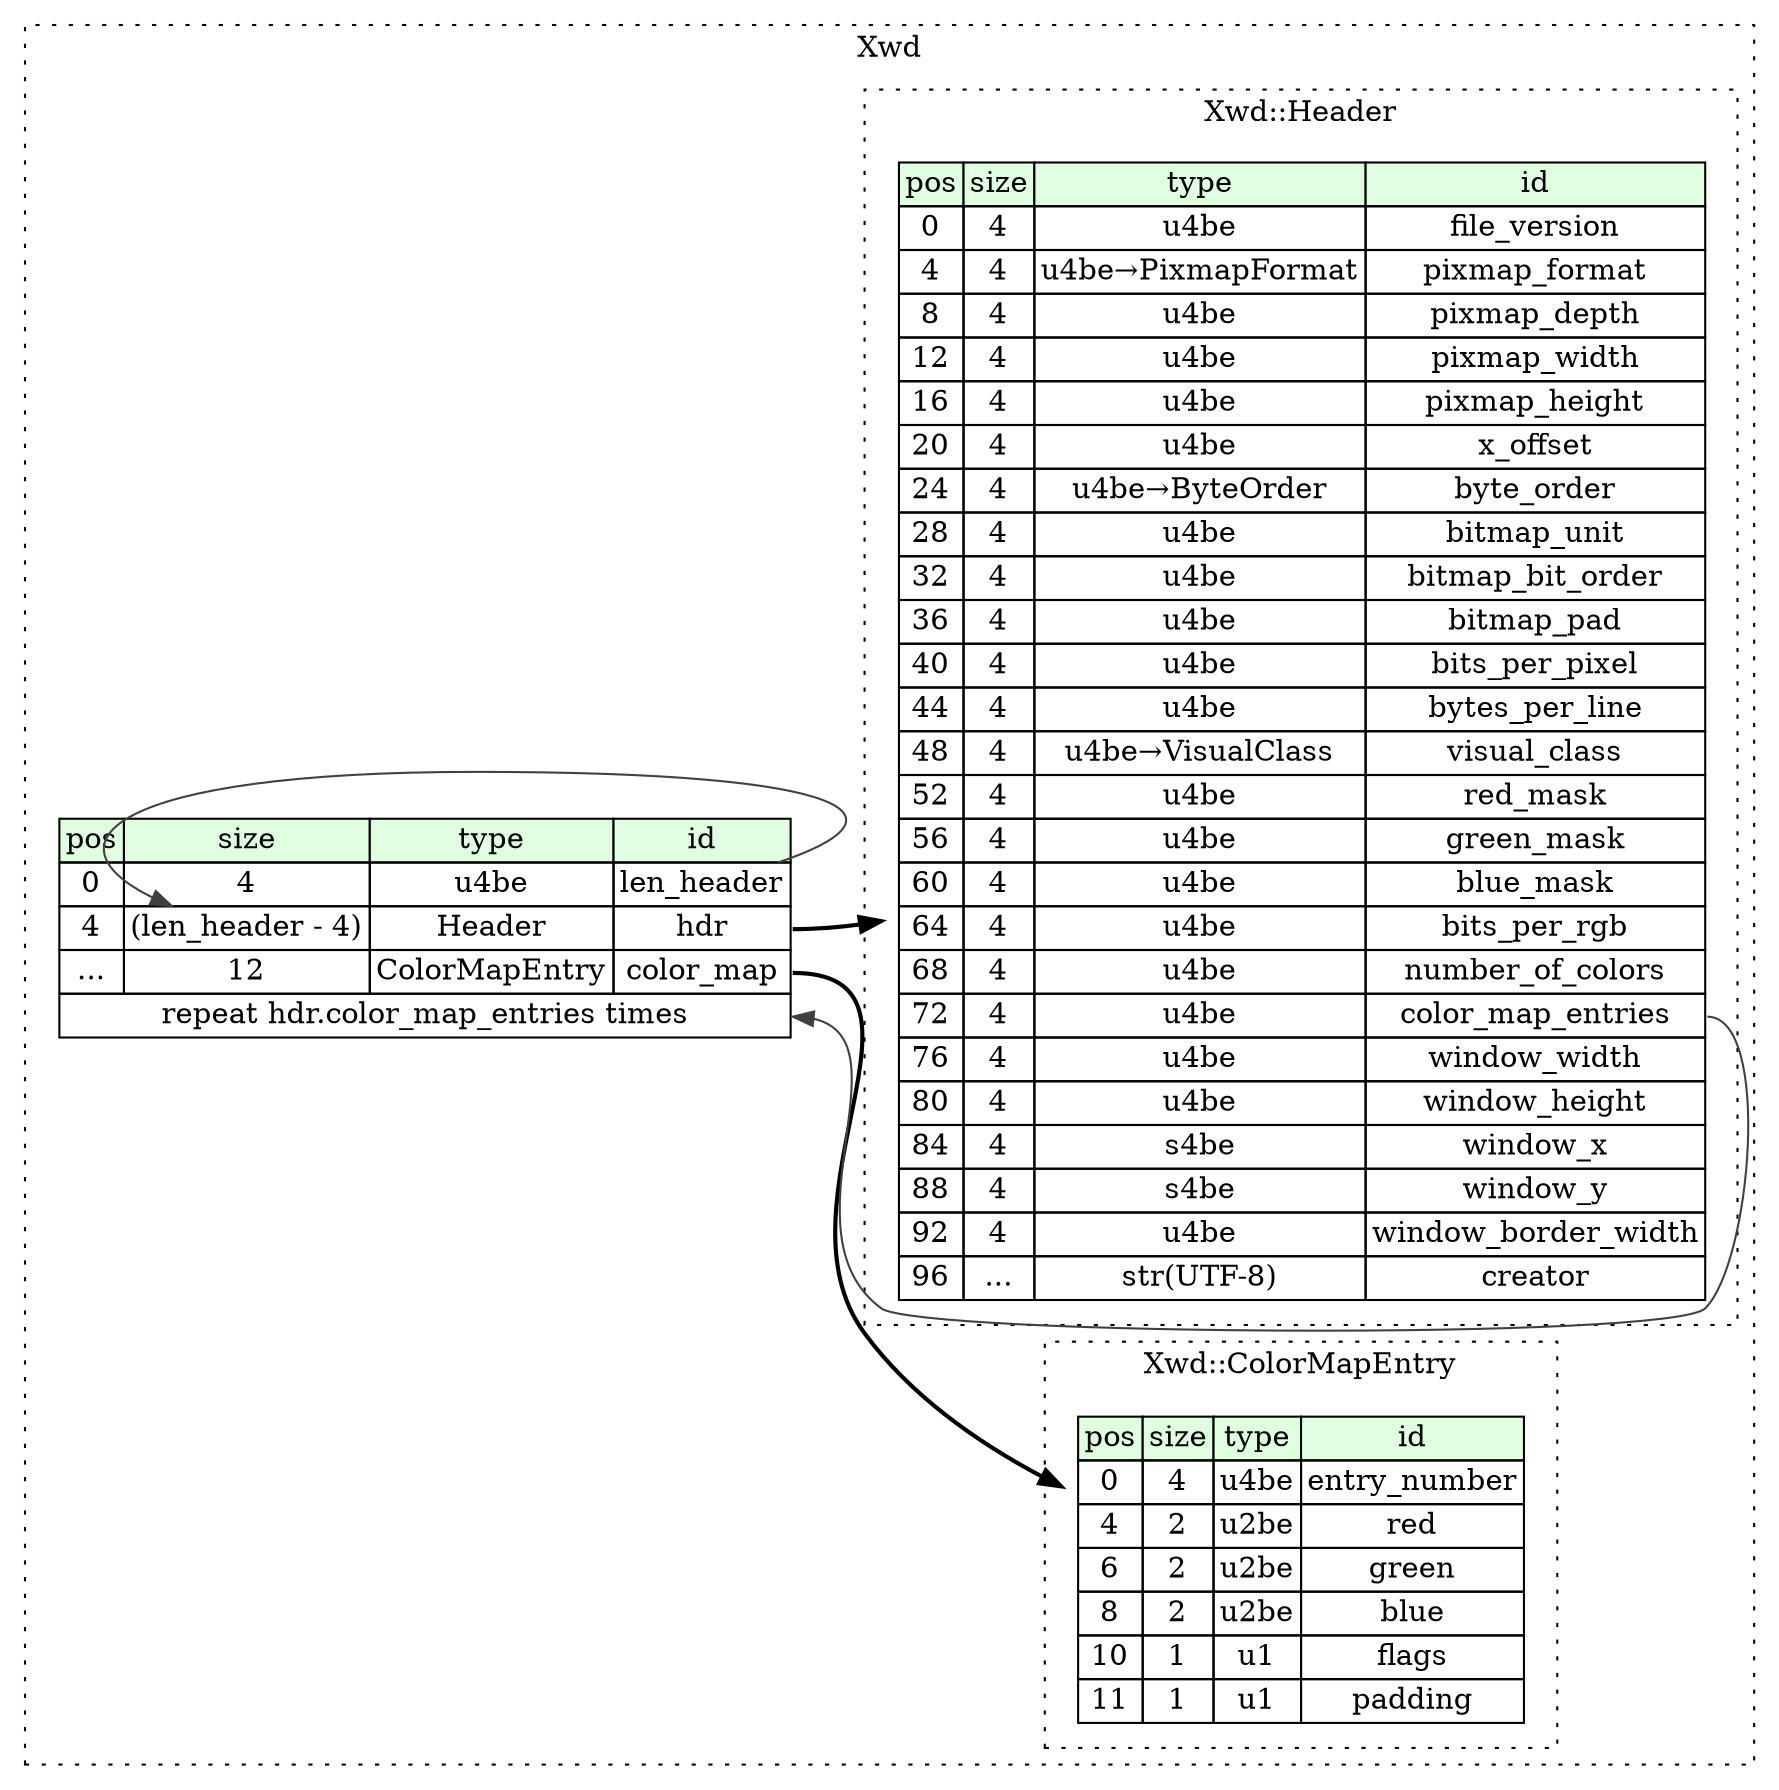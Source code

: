 digraph {
	rankdir=LR;
	node [shape=plaintext];
	subgraph cluster__xwd {
		label="Xwd";
		graph[style=dotted];

		xwd__seq [label=<<TABLE BORDER="0" CELLBORDER="1" CELLSPACING="0">
			<TR><TD BGCOLOR="#E0FFE0">pos</TD><TD BGCOLOR="#E0FFE0">size</TD><TD BGCOLOR="#E0FFE0">type</TD><TD BGCOLOR="#E0FFE0">id</TD></TR>
			<TR><TD PORT="len_header_pos">0</TD><TD PORT="len_header_size">4</TD><TD>u4be</TD><TD PORT="len_header_type">len_header</TD></TR>
			<TR><TD PORT="hdr_pos">4</TD><TD PORT="hdr_size">(len_header - 4)</TD><TD>Header</TD><TD PORT="hdr_type">hdr</TD></TR>
			<TR><TD PORT="color_map_pos">...</TD><TD PORT="color_map_size">12</TD><TD>ColorMapEntry</TD><TD PORT="color_map_type">color_map</TD></TR>
			<TR><TD COLSPAN="4" PORT="color_map__repeat">repeat hdr.color_map_entries times</TD></TR>
		</TABLE>>];
		subgraph cluster__header {
			label="Xwd::Header";
			graph[style=dotted];

			header__seq [label=<<TABLE BORDER="0" CELLBORDER="1" CELLSPACING="0">
				<TR><TD BGCOLOR="#E0FFE0">pos</TD><TD BGCOLOR="#E0FFE0">size</TD><TD BGCOLOR="#E0FFE0">type</TD><TD BGCOLOR="#E0FFE0">id</TD></TR>
				<TR><TD PORT="file_version_pos">0</TD><TD PORT="file_version_size">4</TD><TD>u4be</TD><TD PORT="file_version_type">file_version</TD></TR>
				<TR><TD PORT="pixmap_format_pos">4</TD><TD PORT="pixmap_format_size">4</TD><TD>u4be→PixmapFormat</TD><TD PORT="pixmap_format_type">pixmap_format</TD></TR>
				<TR><TD PORT="pixmap_depth_pos">8</TD><TD PORT="pixmap_depth_size">4</TD><TD>u4be</TD><TD PORT="pixmap_depth_type">pixmap_depth</TD></TR>
				<TR><TD PORT="pixmap_width_pos">12</TD><TD PORT="pixmap_width_size">4</TD><TD>u4be</TD><TD PORT="pixmap_width_type">pixmap_width</TD></TR>
				<TR><TD PORT="pixmap_height_pos">16</TD><TD PORT="pixmap_height_size">4</TD><TD>u4be</TD><TD PORT="pixmap_height_type">pixmap_height</TD></TR>
				<TR><TD PORT="x_offset_pos">20</TD><TD PORT="x_offset_size">4</TD><TD>u4be</TD><TD PORT="x_offset_type">x_offset</TD></TR>
				<TR><TD PORT="byte_order_pos">24</TD><TD PORT="byte_order_size">4</TD><TD>u4be→ByteOrder</TD><TD PORT="byte_order_type">byte_order</TD></TR>
				<TR><TD PORT="bitmap_unit_pos">28</TD><TD PORT="bitmap_unit_size">4</TD><TD>u4be</TD><TD PORT="bitmap_unit_type">bitmap_unit</TD></TR>
				<TR><TD PORT="bitmap_bit_order_pos">32</TD><TD PORT="bitmap_bit_order_size">4</TD><TD>u4be</TD><TD PORT="bitmap_bit_order_type">bitmap_bit_order</TD></TR>
				<TR><TD PORT="bitmap_pad_pos">36</TD><TD PORT="bitmap_pad_size">4</TD><TD>u4be</TD><TD PORT="bitmap_pad_type">bitmap_pad</TD></TR>
				<TR><TD PORT="bits_per_pixel_pos">40</TD><TD PORT="bits_per_pixel_size">4</TD><TD>u4be</TD><TD PORT="bits_per_pixel_type">bits_per_pixel</TD></TR>
				<TR><TD PORT="bytes_per_line_pos">44</TD><TD PORT="bytes_per_line_size">4</TD><TD>u4be</TD><TD PORT="bytes_per_line_type">bytes_per_line</TD></TR>
				<TR><TD PORT="visual_class_pos">48</TD><TD PORT="visual_class_size">4</TD><TD>u4be→VisualClass</TD><TD PORT="visual_class_type">visual_class</TD></TR>
				<TR><TD PORT="red_mask_pos">52</TD><TD PORT="red_mask_size">4</TD><TD>u4be</TD><TD PORT="red_mask_type">red_mask</TD></TR>
				<TR><TD PORT="green_mask_pos">56</TD><TD PORT="green_mask_size">4</TD><TD>u4be</TD><TD PORT="green_mask_type">green_mask</TD></TR>
				<TR><TD PORT="blue_mask_pos">60</TD><TD PORT="blue_mask_size">4</TD><TD>u4be</TD><TD PORT="blue_mask_type">blue_mask</TD></TR>
				<TR><TD PORT="bits_per_rgb_pos">64</TD><TD PORT="bits_per_rgb_size">4</TD><TD>u4be</TD><TD PORT="bits_per_rgb_type">bits_per_rgb</TD></TR>
				<TR><TD PORT="number_of_colors_pos">68</TD><TD PORT="number_of_colors_size">4</TD><TD>u4be</TD><TD PORT="number_of_colors_type">number_of_colors</TD></TR>
				<TR><TD PORT="color_map_entries_pos">72</TD><TD PORT="color_map_entries_size">4</TD><TD>u4be</TD><TD PORT="color_map_entries_type">color_map_entries</TD></TR>
				<TR><TD PORT="window_width_pos">76</TD><TD PORT="window_width_size">4</TD><TD>u4be</TD><TD PORT="window_width_type">window_width</TD></TR>
				<TR><TD PORT="window_height_pos">80</TD><TD PORT="window_height_size">4</TD><TD>u4be</TD><TD PORT="window_height_type">window_height</TD></TR>
				<TR><TD PORT="window_x_pos">84</TD><TD PORT="window_x_size">4</TD><TD>s4be</TD><TD PORT="window_x_type">window_x</TD></TR>
				<TR><TD PORT="window_y_pos">88</TD><TD PORT="window_y_size">4</TD><TD>s4be</TD><TD PORT="window_y_type">window_y</TD></TR>
				<TR><TD PORT="window_border_width_pos">92</TD><TD PORT="window_border_width_size">4</TD><TD>u4be</TD><TD PORT="window_border_width_type">window_border_width</TD></TR>
				<TR><TD PORT="creator_pos">96</TD><TD PORT="creator_size">...</TD><TD>str(UTF-8)</TD><TD PORT="creator_type">creator</TD></TR>
			</TABLE>>];
		}
		subgraph cluster__color_map_entry {
			label="Xwd::ColorMapEntry";
			graph[style=dotted];

			color_map_entry__seq [label=<<TABLE BORDER="0" CELLBORDER="1" CELLSPACING="0">
				<TR><TD BGCOLOR="#E0FFE0">pos</TD><TD BGCOLOR="#E0FFE0">size</TD><TD BGCOLOR="#E0FFE0">type</TD><TD BGCOLOR="#E0FFE0">id</TD></TR>
				<TR><TD PORT="entry_number_pos">0</TD><TD PORT="entry_number_size">4</TD><TD>u4be</TD><TD PORT="entry_number_type">entry_number</TD></TR>
				<TR><TD PORT="red_pos">4</TD><TD PORT="red_size">2</TD><TD>u2be</TD><TD PORT="red_type">red</TD></TR>
				<TR><TD PORT="green_pos">6</TD><TD PORT="green_size">2</TD><TD>u2be</TD><TD PORT="green_type">green</TD></TR>
				<TR><TD PORT="blue_pos">8</TD><TD PORT="blue_size">2</TD><TD>u2be</TD><TD PORT="blue_type">blue</TD></TR>
				<TR><TD PORT="flags_pos">10</TD><TD PORT="flags_size">1</TD><TD>u1</TD><TD PORT="flags_type">flags</TD></TR>
				<TR><TD PORT="padding_pos">11</TD><TD PORT="padding_size">1</TD><TD>u1</TD><TD PORT="padding_type">padding</TD></TR>
			</TABLE>>];
		}
	}
	xwd__seq:len_header_type -> xwd__seq:hdr_size [color="#404040"];
	xwd__seq:hdr_type -> header__seq [style=bold];
	xwd__seq:color_map_type -> color_map_entry__seq [style=bold];
	header__seq:color_map_entries_type -> xwd__seq:color_map__repeat [color="#404040"];
}
